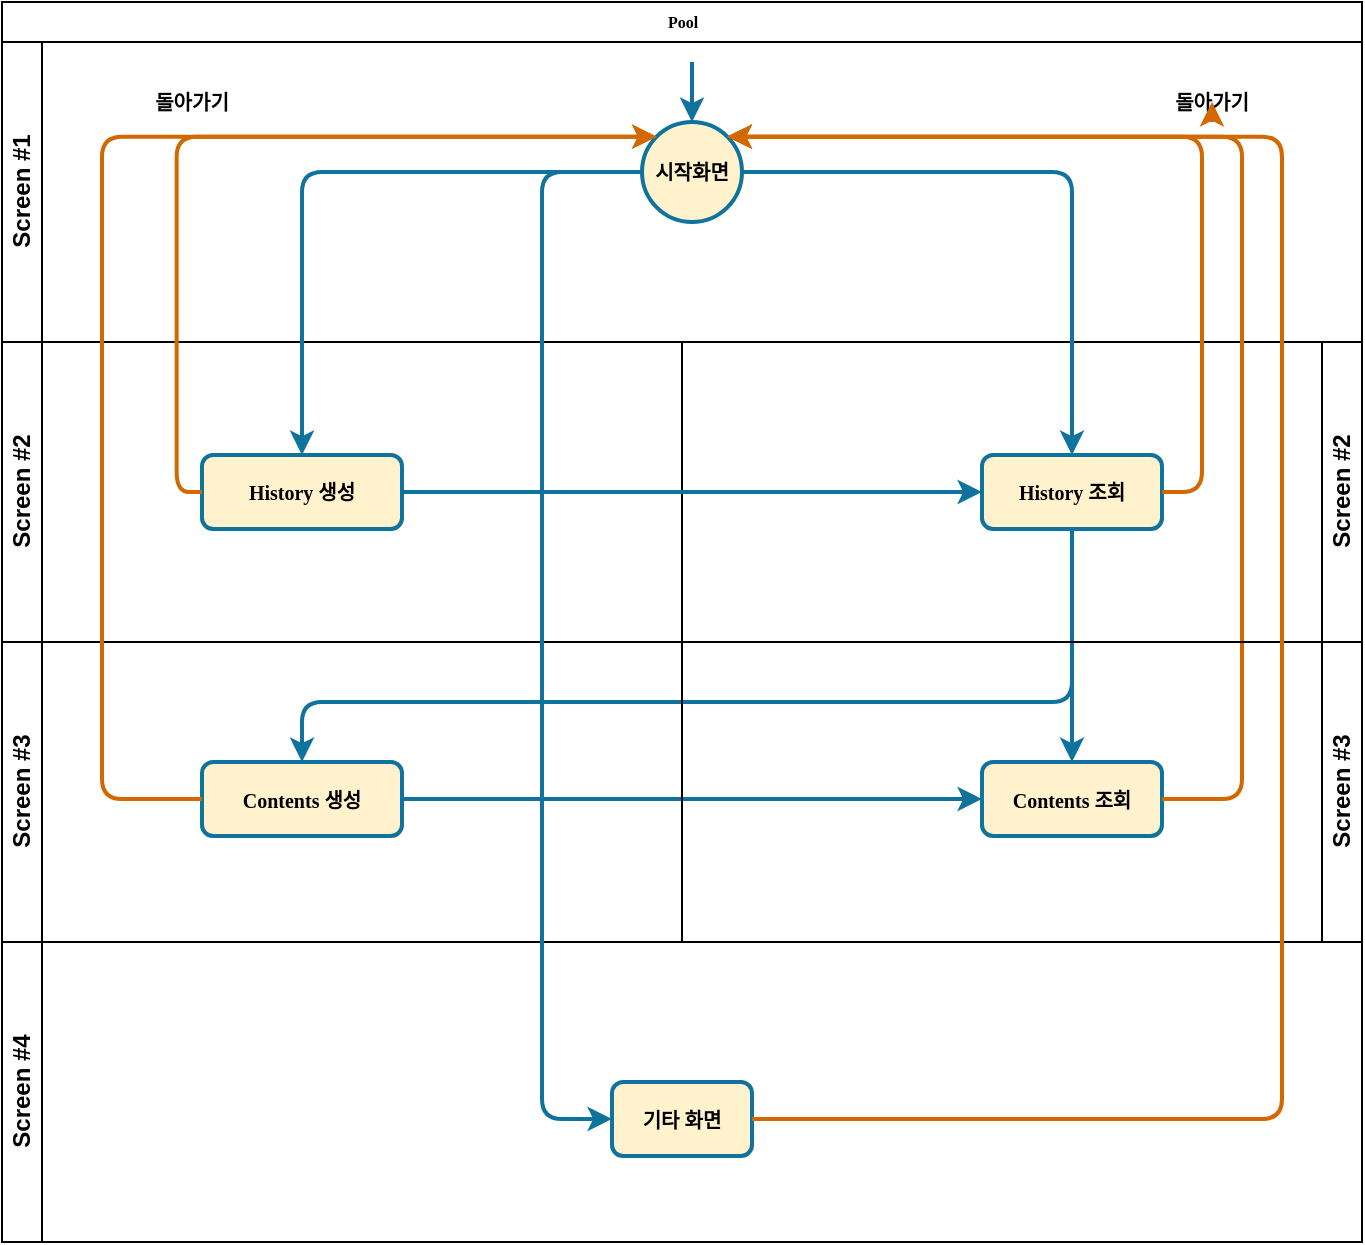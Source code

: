 <mxfile version="14.9.5" type="github">
  <diagram name="Page-1" id="c7488fd3-1785-93aa-aadb-54a6760d102a">
    <mxGraphModel dx="1203" dy="667" grid="1" gridSize="10" guides="1" tooltips="1" connect="1" arrows="1" fold="1" page="1" pageScale="1" pageWidth="1100" pageHeight="850" background="none" math="0" shadow="0">
      <root>
        <mxCell id="0" />
        <mxCell id="1" parent="0" />
        <mxCell id="2b4e8129b02d487f-1" value="Pool" style="swimlane;html=1;childLayout=stackLayout;horizontal=1;startSize=20;horizontalStack=0;rounded=0;shadow=0;labelBackgroundColor=none;strokeWidth=1;fontFamily=Verdana;fontSize=8;align=center;" parent="1" vertex="1">
          <mxGeometry x="180" y="70" width="680" height="620" as="geometry" />
        </mxCell>
        <mxCell id="2b4e8129b02d487f-2" value="Screen #1" style="swimlane;html=1;startSize=20;horizontal=0;" parent="2b4e8129b02d487f-1" vertex="1">
          <mxGeometry y="20" width="680" height="150" as="geometry" />
        </mxCell>
        <mxCell id="2b4e8129b02d487f-5" value="시작화면" style="ellipse;whiteSpace=wrap;html=1;rounded=0;shadow=0;labelBackgroundColor=none;strokeWidth=2;fontFamily=Verdana;fontSize=10;align=center;fillColor=#fff2cc;fontStyle=1;strokeColor=#10739E;" parent="2b4e8129b02d487f-2" vertex="1">
          <mxGeometry x="320" y="40" width="50" height="50" as="geometry" />
        </mxCell>
        <mxCell id="2b4e8129b02d487f-3" value="Screen #2" style="swimlane;html=1;startSize=20;horizontal=0;" parent="2b4e8129b02d487f-1" vertex="1">
          <mxGeometry y="170" width="680" height="150" as="geometry" />
        </mxCell>
        <mxCell id="2b4e8129b02d487f-12" value="History 생성" style="rounded=1;whiteSpace=wrap;html=1;shadow=0;labelBackgroundColor=none;strokeWidth=2;fontFamily=Verdana;fontSize=10;align=center;fillColor=#fff2cc;fontStyle=1;strokeColor=#10739E;" parent="2b4e8129b02d487f-3" vertex="1">
          <mxGeometry x="100" y="56.5" width="100" height="37" as="geometry" />
        </mxCell>
        <mxCell id="Iv8rq4O-i6lcUvwt_wAK-11" value="Screen #2" style="swimlane;html=1;startSize=20;horizontal=0;direction=west;" vertex="1" parent="2b4e8129b02d487f-3">
          <mxGeometry x="340" width="340" height="150" as="geometry" />
        </mxCell>
        <mxCell id="Iv8rq4O-i6lcUvwt_wAK-12" value="History 조회" style="rounded=1;whiteSpace=wrap;html=1;shadow=0;labelBackgroundColor=none;strokeWidth=2;fontFamily=Verdana;fontSize=10;align=center;fillColor=#fff2cc;fontStyle=1;strokeColor=#10739E;" vertex="1" parent="Iv8rq4O-i6lcUvwt_wAK-11">
          <mxGeometry x="150" y="56.5" width="90" height="37" as="geometry" />
        </mxCell>
        <mxCell id="Iv8rq4O-i6lcUvwt_wAK-34" value="" style="endArrow=classic;html=1;fontSize=15;exitX=1;exitY=0.5;exitDx=0;exitDy=0;entryX=0;entryY=0.5;entryDx=0;entryDy=0;strokeWidth=2;fillColor=#b1ddf0;strokeColor=#10739e;" edge="1" parent="2b4e8129b02d487f-3" source="2b4e8129b02d487f-12" target="Iv8rq4O-i6lcUvwt_wAK-12">
          <mxGeometry width="50" height="50" relative="1" as="geometry">
            <mxPoint x="310" y="70" as="sourcePoint" />
            <mxPoint x="360" y="20" as="targetPoint" />
          </mxGeometry>
        </mxCell>
        <mxCell id="Iv8rq4O-i6lcUvwt_wAK-36" style="edgeStyle=orthogonalEdgeStyle;rounded=0;orthogonalLoop=1;jettySize=auto;html=1;exitX=0.5;exitY=1;exitDx=0;exitDy=0;fontSize=15;" edge="1" parent="2b4e8129b02d487f-3" source="2b4e8129b02d487f-12" target="2b4e8129b02d487f-12">
          <mxGeometry relative="1" as="geometry" />
        </mxCell>
        <mxCell id="2b4e8129b02d487f-4" value="Screen #3" style="swimlane;html=1;startSize=20;horizontal=0;" parent="2b4e8129b02d487f-1" vertex="1">
          <mxGeometry y="320" width="680" height="150" as="geometry" />
        </mxCell>
        <mxCell id="2b4e8129b02d487f-14" value="Contents 생성" style="rounded=1;whiteSpace=wrap;html=1;shadow=0;labelBackgroundColor=none;strokeWidth=2;fontFamily=Verdana;fontSize=10;align=center;fillColor=#fff2cc;fontStyle=1;strokeColor=#10739E;" parent="2b4e8129b02d487f-4" vertex="1">
          <mxGeometry x="100" y="60" width="100" height="37" as="geometry" />
        </mxCell>
        <mxCell id="2b4e8129b02d487f-17" value="Contents 조회" style="rounded=1;whiteSpace=wrap;html=1;shadow=0;labelBackgroundColor=none;strokeWidth=2;fontFamily=Verdana;fontSize=10;align=center;fillColor=#fff2cc;fontStyle=1;strokeColor=#10739E;" parent="2b4e8129b02d487f-4" vertex="1">
          <mxGeometry x="490" y="60" width="90" height="37" as="geometry" />
        </mxCell>
        <mxCell id="Iv8rq4O-i6lcUvwt_wAK-35" value="" style="endArrow=classic;html=1;fontSize=15;exitX=1;exitY=0.5;exitDx=0;exitDy=0;entryX=0;entryY=0.5;entryDx=0;entryDy=0;strokeWidth=2;fillColor=#b1ddf0;strokeColor=#10739e;" edge="1" parent="2b4e8129b02d487f-4" source="2b4e8129b02d487f-14" target="2b4e8129b02d487f-17">
          <mxGeometry width="50" height="50" relative="1" as="geometry">
            <mxPoint x="230" y="-61.5" as="sourcePoint" />
            <mxPoint x="480" y="80" as="targetPoint" />
          </mxGeometry>
        </mxCell>
        <mxCell id="Iv8rq4O-i6lcUvwt_wAK-24" value="" style="edgeStyle=segmentEdgeStyle;endArrow=classic;html=1;fontSize=15;exitX=0;exitY=0.5;exitDx=0;exitDy=0;strokeWidth=2;fillColor=#b1ddf0;strokeColor=#10739e;" edge="1" parent="2b4e8129b02d487f-1" source="2b4e8129b02d487f-5" target="2b4e8129b02d487f-12">
          <mxGeometry width="50" height="50" relative="1" as="geometry">
            <mxPoint x="320" y="290" as="sourcePoint" />
            <mxPoint x="370" y="240" as="targetPoint" />
          </mxGeometry>
        </mxCell>
        <mxCell id="Iv8rq4O-i6lcUvwt_wAK-25" value="" style="edgeStyle=segmentEdgeStyle;endArrow=classic;html=1;fontSize=15;exitX=1;exitY=0.5;exitDx=0;exitDy=0;entryX=0.5;entryY=0;entryDx=0;entryDy=0;strokeWidth=2;fillColor=#b1ddf0;strokeColor=#10739E;" edge="1" parent="2b4e8129b02d487f-1" source="2b4e8129b02d487f-5" target="Iv8rq4O-i6lcUvwt_wAK-12">
          <mxGeometry width="50" height="50" relative="1" as="geometry">
            <mxPoint x="330" y="95" as="sourcePoint" />
            <mxPoint x="190" y="240" as="targetPoint" />
          </mxGeometry>
        </mxCell>
        <mxCell id="Iv8rq4O-i6lcUvwt_wAK-32" value="" style="endArrow=classic;html=1;fontSize=15;exitX=0.5;exitY=1;exitDx=0;exitDy=0;entryX=0.5;entryY=0;entryDx=0;entryDy=0;strokeWidth=2;fillColor=#b1ddf0;strokeColor=#10739e;" edge="1" parent="2b4e8129b02d487f-1" source="Iv8rq4O-i6lcUvwt_wAK-12" target="2b4e8129b02d487f-17">
          <mxGeometry width="50" height="50" relative="1" as="geometry">
            <mxPoint x="320" y="290" as="sourcePoint" />
            <mxPoint x="525" y="390" as="targetPoint" />
          </mxGeometry>
        </mxCell>
        <mxCell id="Iv8rq4O-i6lcUvwt_wAK-31" value="" style="edgeStyle=elbowEdgeStyle;elbow=vertical;endArrow=classic;html=1;fontSize=15;entryX=0.5;entryY=0;entryDx=0;entryDy=0;exitX=0.5;exitY=1;exitDx=0;exitDy=0;strokeWidth=2;fillColor=#b1ddf0;strokeColor=#10739e;" edge="1" parent="2b4e8129b02d487f-1" source="Iv8rq4O-i6lcUvwt_wAK-12" target="2b4e8129b02d487f-14">
          <mxGeometry width="50" height="50" relative="1" as="geometry">
            <mxPoint x="320" y="290" as="sourcePoint" />
            <mxPoint x="370" y="240" as="targetPoint" />
            <Array as="points">
              <mxPoint x="340" y="350" />
            </Array>
          </mxGeometry>
        </mxCell>
        <mxCell id="Iv8rq4O-i6lcUvwt_wAK-38" value="" style="edgeStyle=elbowEdgeStyle;elbow=horizontal;endArrow=classic;html=1;fontSize=15;exitX=1;exitY=0.5;exitDx=0;exitDy=0;strokeWidth=2;fillColor=#b1ddf0;entryX=1;entryY=0;entryDx=0;entryDy=0;strokeColor=#D16900;" edge="1" parent="2b4e8129b02d487f-1" source="Iv8rq4O-i6lcUvwt_wAK-12" target="2b4e8129b02d487f-5">
          <mxGeometry width="50" height="50" relative="1" as="geometry">
            <mxPoint x="330" y="95" as="sourcePoint" />
            <mxPoint x="345" y="40" as="targetPoint" />
            <Array as="points">
              <mxPoint x="600" y="140" />
              <mxPoint x="410" y="40" />
              <mxPoint x="560" y="30" />
              <mxPoint x="570" y="30" />
              <mxPoint x="610" y="120" />
              <mxPoint x="500" y="30" />
              <mxPoint x="620" y="40" />
            </Array>
          </mxGeometry>
        </mxCell>
        <mxCell id="Iv8rq4O-i6lcUvwt_wAK-40" value="" style="edgeStyle=elbowEdgeStyle;elbow=horizontal;endArrow=classic;html=1;fontSize=15;exitX=1;exitY=0.5;exitDx=0;exitDy=0;strokeWidth=2;fillColor=#b1ddf0;entryX=1;entryY=0;entryDx=0;entryDy=0;strokeColor=#D16900;" edge="1" parent="2b4e8129b02d487f-1" source="2b4e8129b02d487f-17" target="2b4e8129b02d487f-5">
          <mxGeometry width="50" height="50" relative="1" as="geometry">
            <mxPoint x="567.5" y="236.5" as="sourcePoint" />
            <mxPoint x="340" y="60" as="targetPoint" />
            <Array as="points">
              <mxPoint x="620" y="190" />
              <mxPoint x="420" y="50" />
              <mxPoint x="570" y="40" />
              <mxPoint x="580" y="40" />
              <mxPoint x="620" y="130" />
              <mxPoint x="510" y="40" />
              <mxPoint x="630" y="50" />
            </Array>
          </mxGeometry>
        </mxCell>
        <mxCell id="Iv8rq4O-i6lcUvwt_wAK-43" value="" style="edgeStyle=elbowEdgeStyle;elbow=horizontal;endArrow=classic;html=1;fontSize=15;exitX=0;exitY=0.5;exitDx=0;exitDy=0;strokeWidth=2;fillColor=#b1ddf0;entryX=0;entryY=0;entryDx=0;entryDy=0;strokeColor=#D16900;" edge="1" parent="2b4e8129b02d487f-1" source="2b4e8129b02d487f-12" target="2b4e8129b02d487f-5">
          <mxGeometry width="50" height="50" relative="1" as="geometry">
            <mxPoint x="67.32" y="217.68" as="sourcePoint" />
            <mxPoint x="-150.002" y="40.002" as="targetPoint" />
            <Array as="points">
              <mxPoint x="87.32" y="112.68" />
              <mxPoint x="-102.68" y="12.68" />
              <mxPoint x="47.32" y="2.68" />
              <mxPoint x="57.32" y="2.68" />
              <mxPoint x="97.32" y="92.68" />
              <mxPoint x="-12.68" y="2.68" />
              <mxPoint x="107.32" y="12.68" />
            </Array>
          </mxGeometry>
        </mxCell>
        <mxCell id="Iv8rq4O-i6lcUvwt_wAK-44" value="" style="edgeStyle=elbowEdgeStyle;elbow=horizontal;endArrow=classic;html=1;fontSize=15;exitX=0;exitY=0.5;exitDx=0;exitDy=0;strokeWidth=2;fillColor=#b1ddf0;entryX=0;entryY=0;entryDx=0;entryDy=0;strokeColor=#D16900;" edge="1" parent="2b4e8129b02d487f-1" source="2b4e8129b02d487f-14" target="2b4e8129b02d487f-5">
          <mxGeometry width="50" height="50" relative="1" as="geometry">
            <mxPoint x="110" y="255" as="sourcePoint" />
            <mxPoint x="337.322" y="77.322" as="targetPoint" />
            <Array as="points">
              <mxPoint x="50" y="230" />
              <mxPoint x="-92.68" y="22.68" />
              <mxPoint x="57.32" y="12.68" />
              <mxPoint x="67.32" y="12.68" />
              <mxPoint x="107.32" y="102.68" />
              <mxPoint x="-2.68" y="12.68" />
              <mxPoint x="117.32" y="22.68" />
            </Array>
          </mxGeometry>
        </mxCell>
        <mxCell id="Iv8rq4O-i6lcUvwt_wAK-1" value="Screen #4" style="swimlane;html=1;startSize=20;horizontal=0;" vertex="1" parent="1">
          <mxGeometry x="180" y="540" width="680" height="150" as="geometry" />
        </mxCell>
        <mxCell id="Iv8rq4O-i6lcUvwt_wAK-14" value="Screen #3" style="swimlane;html=1;startSize=20;horizontal=0;direction=west;" vertex="1" parent="Iv8rq4O-i6lcUvwt_wAK-1">
          <mxGeometry x="340" y="-150" width="340" height="150" as="geometry" />
        </mxCell>
        <mxCell id="Iv8rq4O-i6lcUvwt_wAK-27" value="" style="edgeStyle=elbowEdgeStyle;elbow=horizontal;endArrow=classic;html=1;fontSize=15;exitX=0;exitY=0.5;exitDx=0;exitDy=0;entryX=0;entryY=0.5;entryDx=0;entryDy=0;strokeWidth=2;fillColor=#b1ddf0;strokeColor=#10739e;" edge="1" parent="1" source="2b4e8129b02d487f-5" target="Iv8rq4O-i6lcUvwt_wAK-28">
          <mxGeometry width="50" height="50" relative="1" as="geometry">
            <mxPoint x="500" y="360" as="sourcePoint" />
            <mxPoint x="450" y="640" as="targetPoint" />
            <Array as="points">
              <mxPoint x="450" y="410" />
            </Array>
          </mxGeometry>
        </mxCell>
        <mxCell id="Iv8rq4O-i6lcUvwt_wAK-28" value="기타 화면" style="rounded=1;whiteSpace=wrap;html=1;shadow=0;labelBackgroundColor=none;strokeWidth=2;fontFamily=Verdana;fontSize=10;align=center;fillColor=#fff2cc;fontStyle=1;strokeColor=#10739E;" vertex="1" parent="1">
          <mxGeometry x="485" y="610" width="70" height="37" as="geometry" />
        </mxCell>
        <mxCell id="Iv8rq4O-i6lcUvwt_wAK-41" value="" style="edgeStyle=elbowEdgeStyle;elbow=horizontal;endArrow=classic;html=1;fontSize=15;exitX=1;exitY=0.5;exitDx=0;exitDy=0;strokeWidth=2;fillColor=#b1ddf0;entryX=1;entryY=0;entryDx=0;entryDy=0;strokeColor=#D16900;" edge="1" parent="1" source="Iv8rq4O-i6lcUvwt_wAK-28" target="2b4e8129b02d487f-5">
          <mxGeometry width="50" height="50" relative="1" as="geometry">
            <mxPoint x="770" y="478.5" as="sourcePoint" />
            <mxPoint x="552.678" y="147.322" as="targetPoint" />
            <Array as="points">
              <mxPoint x="820" y="380" />
              <mxPoint x="610" y="130" />
              <mxPoint x="760" y="120" />
              <mxPoint x="770" y="120" />
              <mxPoint x="810" y="210" />
              <mxPoint x="700" y="120" />
              <mxPoint x="820" y="130" />
            </Array>
          </mxGeometry>
        </mxCell>
        <mxCell id="Iv8rq4O-i6lcUvwt_wAK-42" value="돌아가기" style="text;html=1;strokeColor=none;fillColor=none;align=center;verticalAlign=middle;whiteSpace=wrap;rounded=0;fontSize=10;fontStyle=1" vertex="1" parent="1">
          <mxGeometry x="740" y="110" width="90" height="20" as="geometry" />
        </mxCell>
        <mxCell id="Iv8rq4O-i6lcUvwt_wAK-45" style="edgeStyle=orthogonalEdgeStyle;rounded=0;orthogonalLoop=1;jettySize=auto;html=1;exitX=0.5;exitY=1;exitDx=0;exitDy=0;entryX=0.5;entryY=0.5;entryDx=0;entryDy=0;entryPerimeter=0;fontSize=10;strokeColor=#D16900;strokeWidth=2;" edge="1" parent="1" source="Iv8rq4O-i6lcUvwt_wAK-42" target="Iv8rq4O-i6lcUvwt_wAK-42">
          <mxGeometry relative="1" as="geometry" />
        </mxCell>
        <mxCell id="Iv8rq4O-i6lcUvwt_wAK-46" value="돌아가기" style="text;html=1;strokeColor=none;fillColor=none;align=center;verticalAlign=middle;whiteSpace=wrap;rounded=0;fontSize=10;fontStyle=1" vertex="1" parent="1">
          <mxGeometry x="230" y="110" width="90" height="20" as="geometry" />
        </mxCell>
        <mxCell id="Iv8rq4O-i6lcUvwt_wAK-47" value="" style="endArrow=classic;html=1;fontSize=10;strokeWidth=2;entryX=0.5;entryY=0;entryDx=0;entryDy=0;strokeColor=#10739E;" edge="1" parent="1" target="2b4e8129b02d487f-5">
          <mxGeometry width="50" height="50" relative="1" as="geometry">
            <mxPoint x="525" y="100" as="sourcePoint" />
            <mxPoint x="600" y="360" as="targetPoint" />
          </mxGeometry>
        </mxCell>
      </root>
    </mxGraphModel>
  </diagram>
</mxfile>
